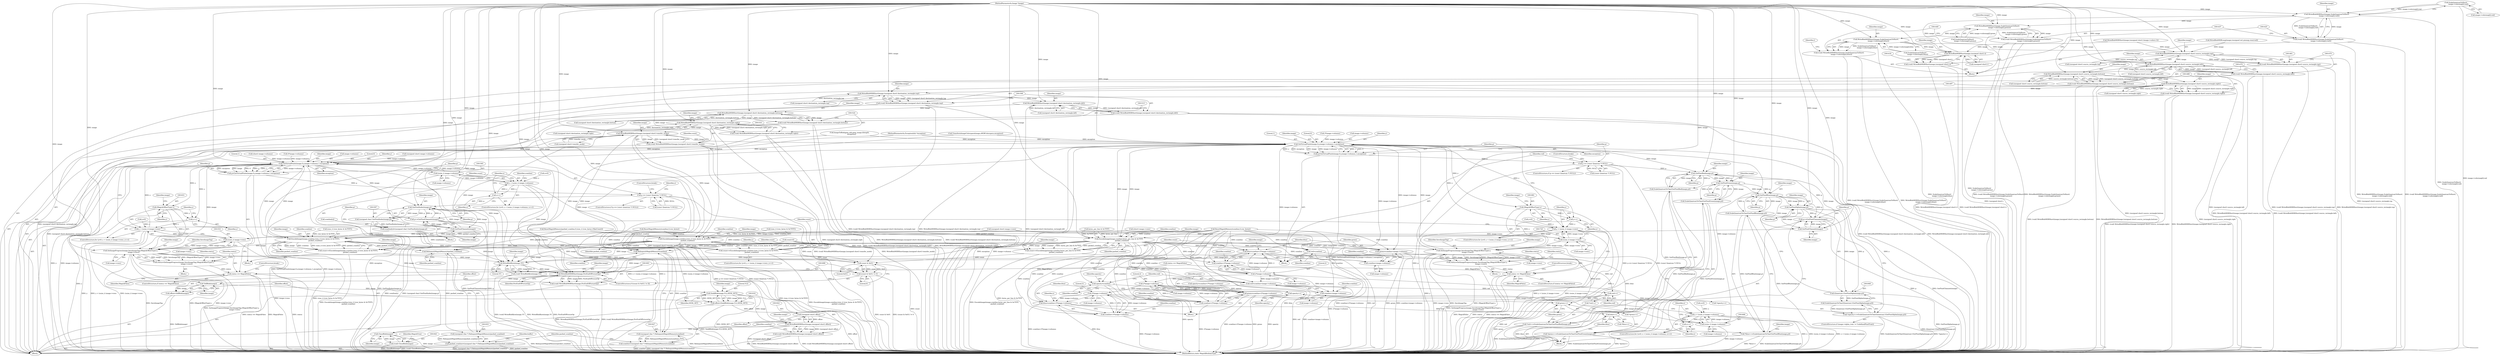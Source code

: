 digraph "0_ImageMagick_0f6fc2d5bf8f500820c3dbcf0d23ee14f2d9f734_4@pointer" {
"1001428" [label="(Call,ScaleQuantumToShort(\n          image->colormap[i].red))"];
"1001426" [label="(Call,WriteBlobMSBShort(image,ScaleQuantumToShort(\n          image->colormap[i].red)))"];
"1001424" [label="(Call,(void) WriteBlobMSBShort(image,ScaleQuantumToShort(\n          image->colormap[i].red)))"];
"1001438" [label="(Call,WriteBlobMSBShort(image,ScaleQuantumToShort(\n          image->colormap[i].green)))"];
"1001436" [label="(Call,(void) WriteBlobMSBShort(image,ScaleQuantumToShort(\n          image->colormap[i].green)))"];
"1001450" [label="(Call,WriteBlobMSBShort(image,ScaleQuantumToShort(\n          image->colormap[i].blue)))"];
"1001419" [label="(Call,WriteBlobMSBShort(image,(unsigned short) i))"];
"1001417" [label="(Call,(void) WriteBlobMSBShort(image,(unsigned short) i))"];
"1001448" [label="(Call,(void) WriteBlobMSBShort(image,ScaleQuantumToShort(\n          image->colormap[i].blue)))"];
"1001462" [label="(Call,WriteBlobMSBShort(image,(unsigned short) source_rectangle.top))"];
"1001460" [label="(Call,(void) WriteBlobMSBShort(image,(unsigned short) source_rectangle.top))"];
"1001471" [label="(Call,WriteBlobMSBShort(image,(unsigned short) source_rectangle.left))"];
"1001469" [label="(Call,(void) WriteBlobMSBShort(image,(unsigned short) source_rectangle.left))"];
"1001480" [label="(Call,WriteBlobMSBShort(image,(unsigned short) source_rectangle.bottom))"];
"1001478" [label="(Call,(void) WriteBlobMSBShort(image,(unsigned short) source_rectangle.bottom))"];
"1001489" [label="(Call,WriteBlobMSBShort(image,(unsigned short) source_rectangle.right))"];
"1001487" [label="(Call,(void) WriteBlobMSBShort(image,(unsigned short) source_rectangle.right))"];
"1001498" [label="(Call,WriteBlobMSBShort(image,(unsigned short) destination_rectangle.top))"];
"1001496" [label="(Call,(void) WriteBlobMSBShort(image,(unsigned short) destination_rectangle.top))"];
"1001507" [label="(Call,WriteBlobMSBShort(image,(unsigned short) destination_rectangle.left))"];
"1001505" [label="(Call,(void) WriteBlobMSBShort(image,(unsigned short) destination_rectangle.left))"];
"1001516" [label="(Call,WriteBlobMSBShort(image,(unsigned short) destination_rectangle.bottom))"];
"1001514" [label="(Call,(void) WriteBlobMSBShort(image,(unsigned short) destination_rectangle.bottom))"];
"1001525" [label="(Call,WriteBlobMSBShort(image,(unsigned short) destination_rectangle.right))"];
"1001523" [label="(Call,(void) WriteBlobMSBShort(image,(unsigned short) destination_rectangle.right))"];
"1001534" [label="(Call,WriteBlobMSBShort(image,(unsigned short) transfer_mode))"];
"1001532" [label="(Call,(void) WriteBlobMSBShort(image,(unsigned short) transfer_mode))"];
"1001562" [label="(Call,GetVirtualPixels(image,0,y,image->columns,1,exception))"];
"1001557" [label="(Call,y++)"];
"1001550" [label="(Call,y < (ssize_t) image->rows)"];
"1001560" [label="(Call,p=GetVirtualPixels(image,0,y,image->columns,1,exception))"];
"1001572" [label="(Call,p == (const Quantum *) NULL)"];
"1001598" [label="(Call,GetPixelIndex(image,p))"];
"1001596" [label="(Call,(unsigned char) GetPixelIndex(image,p))"];
"1001592" [label="(Call,scanline[x]=(unsigned char) GetPixelIndex(image,p))"];
"1001607" [label="(Call,EncodeImage(image,scanline,(size_t) (row_bytes & 0x7FFF),\n        packed_scanline))"];
"1001605" [label="(Call,count+=EncodeImage(image,scanline,(size_t) (row_bytes & 0x7FFF),\n        packed_scanline))"];
"1001893" [label="(Call,count & 0x01)"];
"1001892" [label="(Call,(count & 0x01) != 0)"];
"1001627" [label="(Call,SetImageProgress(image,SaveImageTag,(MagickOffsetType) y,\n            image->rows))"];
"1001552" [label="(Call,(ssize_t) image->rows)"];
"1001625" [label="(Call,status=SetImageProgress(image,SaveImageTag,(MagickOffsetType) y,\n            image->rows))"];
"1001637" [label="(Call,status == MagickFalse)"];
"1001899" [label="(Call,WriteBlobByte(image,'\0'))"];
"1001897" [label="(Call,(void) WriteBlobByte(image,'\0'))"];
"1001904" [label="(Call,WriteBlobMSBShort(image,PictEndOfPictureOp))"];
"1001902" [label="(Call,(void) WriteBlobMSBShort(image,PictEndOfPictureOp))"];
"1001909" [label="(Call,TellBlob(image))"];
"1001907" [label="(Call,offset=TellBlob(image))"];
"1001913" [label="(Call,SeekBlob(image,512,SEEK_SET))"];
"1001911" [label="(Call,offset=SeekBlob(image,512,SEEK_SET))"];
"1001921" [label="(Call,(unsigned short) offset)"];
"1001919" [label="(Call,WriteBlobMSBShort(image,(unsigned short) offset))"];
"1001917" [label="(Call,(void) WriteBlobMSBShort(image,(unsigned short) offset))"];
"1001944" [label="(Call,CloseBlob(image))"];
"1001942" [label="(Call,(void) CloseBlob(image))"];
"1001928" [label="(Call,RelinquishMagickMemory(scanline))"];
"1001926" [label="(Call,(unsigned char *) RelinquishMagickMemory(scanline))"];
"1001924" [label="(Call,scanline=(unsigned char *) RelinquishMagickMemory(scanline))"];
"1001934" [label="(Call,RelinquishMagickMemory(packed_scanline))"];
"1001932" [label="(Call,(unsigned char *) RelinquishMagickMemory(packed_scanline))"];
"1001930" [label="(Call,packed_scanline=(unsigned char *) RelinquishMagickMemory(packed_scanline))"];
"1001601" [label="(Call,p+=GetPixelChannels(image))"];
"1001603" [label="(Call,GetPixelChannels(image))"];
"1001584" [label="(Call,(ssize_t) image->columns)"];
"1001582" [label="(Call,x < (ssize_t) image->columns)"];
"1001589" [label="(Call,x++)"];
"1001630" [label="(Call,(MagickOffsetType) y)"];
"1001670" [label="(Call,EncodeImage(image,scanline,(size_t) (row_bytes & 0x7FFF),\n            packed_scanline))"];
"1001668" [label="(Call,count+=EncodeImage(image,scanline,(size_t) (row_bytes & 0x7FFF),\n            packed_scanline))"];
"1001729" [label="(Call,GetVirtualPixels(image,0,y,image->columns,1,exception))"];
"1001724" [label="(Call,y++)"];
"1001717" [label="(Call,y < (ssize_t) image->rows)"];
"1001727" [label="(Call,p=GetVirtualPixels(image,0,y,image->columns,1,exception))"];
"1001739" [label="(Call,p == (const Quantum *) NULL)"];
"1001818" [label="(Call,GetPixelRed(image,p))"];
"1001817" [label="(Call,ScaleQuantumToChar(GetPixelRed(image,p)))"];
"1001813" [label="(Call,*red++=ScaleQuantumToChar(GetPixelRed(image,p)))"];
"1001826" [label="(Call,GetPixelGreen(image,p))"];
"1001825" [label="(Call,ScaleQuantumToChar(GetPixelGreen(image,p)))"];
"1001821" [label="(Call,*green++=ScaleQuantumToChar(GetPixelGreen(image,p)))"];
"1001834" [label="(Call,GetPixelBlue(image,p))"];
"1001833" [label="(Call,ScaleQuantumToChar(GetPixelBlue(image,p)))"];
"1001829" [label="(Call,*blue++=ScaleQuantumToChar(GetPixelBlue(image,p)))"];
"1001850" [label="(Call,GetPixelAlpha(image,p))"];
"1001848" [label="(Call,(Quantum) (GetPixelAlpha(image,p)))"];
"1001847" [label="(Call,ScaleQuantumToChar((Quantum) (GetPixelAlpha(image,p))))"];
"1001843" [label="(Call,*opacity++=ScaleQuantumToChar((Quantum) (GetPixelAlpha(image,p))))"];
"1001853" [label="(Call,p+=GetPixelChannels(image))"];
"1001855" [label="(Call,GetPixelChannels(image))"];
"1001859" [label="(Call,EncodeImage(image,scanline,bytes_per_line & 0x7FFF,\n            packed_scanline))"];
"1001745" [label="(Call,red=scanline)"];
"1001815" [label="(Call,red++)"];
"1001748" [label="(Call,green=scanline+image->columns)"];
"1001823" [label="(Call,green++)"];
"1001750" [label="(Call,scanline+image->columns)"];
"1001755" [label="(Call,blue=scanline+2*image->columns)"];
"1001831" [label="(Call,blue++)"];
"1001757" [label="(Call,scanline+2*image->columns)"];
"1001771" [label="(Call,opacity=scanline)"];
"1001845" [label="(Call,opacity++)"];
"1001774" [label="(Call,red=scanline+image->columns)"];
"1001776" [label="(Call,scanline+image->columns)"];
"1001781" [label="(Call,green=scanline+2*image->columns)"];
"1001783" [label="(Call,scanline+2*image->columns)"];
"1001790" [label="(Call,blue=scanline+3*image->columns)"];
"1001792" [label="(Call,scanline+3*image->columns)"];
"1001857" [label="(Call,count+=EncodeImage(image,scanline,bytes_per_line & 0x7FFF,\n            packed_scanline))"];
"1001877" [label="(Call,SetImageProgress(image,SaveImageTag,(MagickOffsetType) y,\n                image->rows))"];
"1001719" [label="(Call,(ssize_t) image->rows)"];
"1001875" [label="(Call,status=SetImageProgress(image,SaveImageTag,(MagickOffsetType) y,\n                image->rows))"];
"1001887" [label="(Call,status == MagickFalse)"];
"1001759" [label="(Call,2*image->columns)"];
"1001785" [label="(Call,2*image->columns)"];
"1001794" [label="(Call,3*image->columns)"];
"1001805" [label="(Call,(ssize_t) image->columns)"];
"1001803" [label="(Call,x < (ssize_t) image->columns)"];
"1001810" [label="(Call,x++)"];
"1001880" [label="(Call,(MagickOffsetType) y)"];
"1001739" [label="(Call,p == (const Quantum *) NULL)"];
"1001505" [label="(Call,(void) WriteBlobMSBShort(image,(unsigned short) destination_rectangle.left))"];
"1001452" [label="(Call,ScaleQuantumToShort(\n          image->colormap[i].blue))"];
"1001600" [label="(Identifier,p)"];
"1001610" [label="(Call,(size_t) (row_bytes & 0x7FFF))"];
"1001884" [label="(Identifier,image)"];
"1001865" [label="(Identifier,packed_scanline)"];
"1001897" [label="(Call,(void) WriteBlobByte(image,'\0'))"];
"1001731" [label="(Literal,0)"];
"1001883" [label="(Call,image->rows)"];
"1001794" [label="(Call,3*image->columns)"];
"1001591" [label="(Block,)"];
"1001080" [label="(Call,(unsigned short) image->columns)"];
"1001900" [label="(Identifier,image)"];
"1001481" [label="(Identifier,image)"];
"1001624" [label="(Block,)"];
"1001840" [label="(Identifier,image)"];
"1001626" [label="(Identifier,status)"];
"1001913" [label="(Call,SeekBlob(image,512,SEEK_SET))"];
"1001667" [label="(Identifier,y)"];
"1001415" [label="(Identifier,i)"];
"1001800" [label="(Call,x=0)"];
"1001850" [label="(Call,GetPixelAlpha(image,p))"];
"1001678" [label="(Identifier,packed_scanline)"];
"1001727" [label="(Call,p=GetVirtualPixels(image,0,y,image->columns,1,exception))"];
"1001605" [label="(Call,count+=EncodeImage(image,scanline,(size_t) (row_bytes & 0x7FFF),\n        packed_scanline))"];
"1001947" [label="(Identifier,MagickTrue)"];
"1001629" [label="(Identifier,SaveImageTag)"];
"1001817" [label="(Call,ScaleQuantumToChar(GetPixelRed(image,p)))"];
"1001480" [label="(Call,WriteBlobMSBShort(image,(unsigned short) source_rectangle.bottom))"];
"1001708" [label="(Call,3*image->columns)"];
"1001825" [label="(Call,ScaleQuantumToChar(GetPixelGreen(image,p)))"];
"1001915" [label="(Literal,512)"];
"1001926" [label="(Call,(unsigned char *) RelinquishMagickMemory(scanline))"];
"1001598" [label="(Call,GetPixelIndex(image,p))"];
"1001586" [label="(Call,image->columns)"];
"1001607" [label="(Call,EncodeImage(image,scanline,(size_t) (row_bytes & 0x7FFF),\n        packed_scanline))"];
"1001089" [label="(Call,(unsigned short) image->rows)"];
"1001920" [label="(Identifier,image)"];
"1001888" [label="(Identifier,status)"];
"1001904" [label="(Call,WriteBlobMSBShort(image,PictEndOfPictureOp))"];
"1001593" [label="(Call,scanline[x])"];
"1001718" [label="(Identifier,y)"];
"1001424" [label="(Call,(void) WriteBlobMSBShort(image,ScaleQuantumToShort(\n          image->colormap[i].red)))"];
"1001921" [label="(Call,(unsigned short) offset)"];
"1001746" [label="(Identifier,red)"];
"1001750" [label="(Call,scanline+image->columns)"];
"1001771" [label="(Call,opacity=scanline)"];
"1001569" [label="(Literal,1)"];
"1001634" [label="(Identifier,image)"];
"1001760" [label="(Literal,2)"];
"1001878" [label="(Identifier,image)"];
"1001594" [label="(Identifier,scanline)"];
"1001517" [label="(Identifier,image)"];
"1001803" [label="(Call,x < (ssize_t) image->columns)"];
"1001799" [label="(ControlStructure,for (x=0; x < (ssize_t) image->columns; x++))"];
"1001827" [label="(Identifier,image)"];
"1001518" [label="(Call,(unsigned short) destination_rectangle.bottom)"];
"1001910" [label="(Identifier,image)"];
"1001473" [label="(Call,(unsigned short) source_rectangle.left)"];
"1001619" [label="(Identifier,image)"];
"1001804" [label="(Identifier,x)"];
"1001536" [label="(Call,(unsigned short) transfer_mode)"];
"1001828" [label="(Identifier,p)"];
"1001785" [label="(Call,2*image->columns)"];
"1001835" [label="(Identifier,image)"];
"1001833" [label="(Call,ScaleQuantumToChar(GetPixelBlue(image,p)))"];
"1001601" [label="(Call,p+=GetPixelChannels(image))"];
"1001844" [label="(Call,*opacity++)"];
"1001906" [label="(Identifier,PictEndOfPictureOp)"];
"1000305" [label="(Call,(short) image->columns)"];
"1001932" [label="(Call,(unsigned char *) RelinquishMagickMemory(packed_scanline))"];
"1001869" [label="(Identifier,image)"];
"1001822" [label="(Call,*green++)"];
"1001929" [label="(Identifier,scanline)"];
"1001577" [label="(ControlStructure,break;)"];
"1001861" [label="(Identifier,scanline)"];
"1001704" [label="(Call,opacity=scanline+3*image->columns)"];
"1001725" [label="(Identifier,y)"];
"1001639" [label="(Identifier,MagickFalse)"];
"1001463" [label="(Identifier,image)"];
"1001747" [label="(Identifier,scanline)"];
"1001823" [label="(Call,green++)"];
"1001843" [label="(Call,*opacity++=ScaleQuantumToChar((Quantum) (GetPixelAlpha(image,p))))"];
"1001772" [label="(Identifier,opacity)"];
"1001602" [label="(Identifier,p)"];
"1001669" [label="(Identifier,count)"];
"1001801" [label="(Identifier,x)"];
"1001860" [label="(Identifier,image)"];
"1001440" [label="(Call,ScaleQuantumToShort(\n          image->colormap[i].green))"];
"1001937" [label="(Identifier,buffer)"];
"1001713" [label="(ControlStructure,for (y=0; y < (ssize_t) image->rows; y++))"];
"1001584" [label="(Call,(ssize_t) image->columns)"];
"1001855" [label="(Call,GetPixelChannels(image))"];
"1001668" [label="(Call,count+=EncodeImage(image,scanline,(size_t) (row_bytes & 0x7FFF),\n            packed_scanline))"];
"1001498" [label="(Call,WriteBlobMSBShort(image,(unsigned short) destination_rectangle.top))"];
"1001759" [label="(Call,2*image->columns)"];
"1001745" [label="(Call,red=scanline)"];
"1000118" [label="(MethodParameterIn,ExceptionInfo *exception)"];
"1000449" [label="(Call,4*image->columns)"];
"1001638" [label="(Identifier,status)"];
"1001814" [label="(Call,*red++)"];
"1001877" [label="(Call,SetImageProgress(image,SaveImageTag,(MagickOffsetType) y,\n                image->rows))"];
"1001563" [label="(Identifier,image)"];
"1001912" [label="(Identifier,offset)"];
"1001854" [label="(Identifier,p)"];
"1001857" [label="(Call,count+=EncodeImage(image,scanline,bytes_per_line & 0x7FFF,\n            packed_scanline))"];
"1001782" [label="(Identifier,green)"];
"1001786" [label="(Literal,2)"];
"1001744" [label="(ControlStructure,break;)"];
"1001787" [label="(Call,image->columns)"];
"1001566" [label="(Call,image->columns)"];
"1001724" [label="(Call,y++)"];
"1001472" [label="(Identifier,image)"];
"1001562" [label="(Call,GetVirtualPixels(image,0,y,image->columns,1,exception))"];
"1001637" [label="(Call,status == MagickFalse)"];
"1001948" [label="(MethodReturn,static MagickBooleanType)"];
"1001934" [label="(Call,RelinquishMagickMemory(packed_scanline))"];
"1001774" [label="(Call,red=scanline+image->columns)"];
"1001858" [label="(Identifier,count)"];
"1001818" [label="(Call,GetPixelRed(image,p))"];
"1000117" [label="(MethodParameterIn,Image *image)"];
"1001426" [label="(Call,WriteBlobMSBShort(image,ScaleQuantumToShort(\n          image->colormap[i].red)))"];
"1001815" [label="(Call,red++)"];
"1001428" [label="(Call,ScaleQuantumToShort(\n          image->colormap[i].red))"];
"1001846" [label="(Identifier,opacity)"];
"1001420" [label="(Identifier,image)"];
"1001781" [label="(Call,green=scanline+2*image->columns)"];
"1001773" [label="(Identifier,scanline)"];
"1001571" [label="(ControlStructure,if (p == (const Quantum *) NULL))"];
"1000296" [label="(Call,(short) image->rows)"];
"1001790" [label="(Call,blue=scanline+3*image->columns)"];
"1001758" [label="(Identifier,scanline)"];
"1001819" [label="(Identifier,image)"];
"1001439" [label="(Identifier,image)"];
"1001810" [label="(Call,x++)"];
"1001767" [label="(Identifier,image)"];
"1001489" [label="(Call,WriteBlobMSBShort(image,(unsigned short) source_rectangle.right))"];
"1001671" [label="(Identifier,image)"];
"1001496" [label="(Call,(void) WriteBlobMSBShort(image,(unsigned short) destination_rectangle.top))"];
"1001651" [label="(Call,ResetMagickMemory(scanline,0,row_bytes))"];
"1001879" [label="(Identifier,SaveImageTag)"];
"1001919" [label="(Call,WriteBlobMSBShort(image,(unsigned short) offset))"];
"1001770" [label="(Block,)"];
"1001793" [label="(Identifier,scanline)"];
"1001891" [label="(ControlStructure,if ((count & 0x01) != 0))"];
"1001901" [label="(Literal,'\0')"];
"1001448" [label="(Call,(void) WriteBlobMSBShort(image,ScaleQuantumToShort(\n          image->colormap[i].blue)))"];
"1001728" [label="(Identifier,p)"];
"1001792" [label="(Call,scanline+3*image->columns)"];
"1001832" [label="(Identifier,blue)"];
"1001756" [label="(Identifier,blue)"];
"1001419" [label="(Call,WriteBlobMSBShort(image,(unsigned short) i))"];
"1001499" [label="(Identifier,image)"];
"1001469" [label="(Call,(void) WriteBlobMSBShort(image,(unsigned short) source_rectangle.left))"];
"1001416" [label="(Block,)"];
"1001608" [label="(Identifier,image)"];
"1001427" [label="(Identifier,image)"];
"1001673" [label="(Call,(size_t) (row_bytes & 0x7FFF))"];
"1000219" [label="(Call,status == MagickFalse)"];
"1001896" [label="(Literal,0)"];
"1001894" [label="(Identifier,count)"];
"1001916" [label="(Identifier,SEEK_SET)"];
"1001783" [label="(Call,scanline+2*image->columns)"];
"1001438" [label="(Call,WriteBlobMSBShort(image,ScaleQuantumToShort(\n          image->colormap[i].green)))"];
"1001851" [label="(Identifier,image)"];
"1001604" [label="(Identifier,image)"];
"1001579" [label="(Call,x=0)"];
"1001464" [label="(Call,(unsigned short) source_rectangle.top)"];
"1001516" [label="(Call,WriteBlobMSBShort(image,(unsigned short) destination_rectangle.bottom))"];
"1001429" [label="(Call,image->colormap[i].red)"];
"1001834" [label="(Call,GetPixelBlue(image,p))"];
"1001733" [label="(Call,image->columns)"];
"1001471" [label="(Call,WriteBlobMSBShort(image,(unsigned short) source_rectangle.left))"];
"1001853" [label="(Call,p+=GetPixelChannels(image))"];
"1001559" [label="(Block,)"];
"1001893" [label="(Call,count & 0x01)"];
"1001796" [label="(Call,image->columns)"];
"1001778" [label="(Call,image->columns)"];
"1001615" [label="(Identifier,packed_scanline)"];
"1001625" [label="(Call,status=SetImageProgress(image,SaveImageTag,(MagickOffsetType) y,\n            image->rows))"];
"1001875" [label="(Call,status=SetImageProgress(image,SaveImageTag,(MagickOffsetType) y,\n                image->rows))"];
"1000528" [label="(Call,ResetMagickMemory(scanline,0,row_bytes))"];
"1001551" [label="(Identifier,y)"];
"1001777" [label="(Identifier,scanline)"];
"1001670" [label="(Call,EncodeImage(image,scanline,(size_t) (row_bytes & 0x7FFF),\n            packed_scanline))"];
"1001899" [label="(Call,WriteBlobByte(image,'\0'))"];
"1001583" [label="(Identifier,x)"];
"1001507" [label="(Call,WriteBlobMSBShort(image,(unsigned short) destination_rectangle.left))"];
"1001880" [label="(Call,(MagickOffsetType) y)"];
"1001714" [label="(Call,y=0)"];
"1001890" [label="(ControlStructure,break;)"];
"1001450" [label="(Call,WriteBlobMSBShort(image,ScaleQuantumToShort(\n          image->colormap[i].blue)))"];
"1001580" [label="(Identifier,x)"];
"1001609" [label="(Identifier,scanline)"];
"1001719" [label="(Call,(ssize_t) image->rows)"];
"1001717" [label="(Call,y < (ssize_t) image->rows)"];
"1001436" [label="(Call,(void) WriteBlobMSBShort(image,ScaleQuantumToShort(\n          image->colormap[i].green)))"];
"1001460" [label="(Call,(void) WriteBlobMSBShort(image,(unsigned short) source_rectangle.top))"];
"1001737" [label="(Identifier,exception)"];
"1001848" [label="(Call,(Quantum) (GetPixelAlpha(image,p)))"];
"1001845" [label="(Call,opacity++)"];
"1001874" [label="(Block,)"];
"1001490" [label="(Identifier,image)"];
"1000119" [label="(Block,)"];
"1001554" [label="(Call,image->rows)"];
"1001655" [label="(ControlStructure,for (y=0; y < (ssize_t) image->rows; y++))"];
"1001905" [label="(Identifier,image)"];
"1001837" [label="(ControlStructure,if (image->alpha_trait != UndefinedPixelTrait))"];
"1001491" [label="(Call,(unsigned short) source_rectangle.right)"];
"1001821" [label="(Call,*green++=ScaleQuantumToChar(GetPixelGreen(image,p)))"];
"1001573" [label="(Identifier,p)"];
"1001923" [label="(Identifier,offset)"];
"1001924" [label="(Call,scanline=(unsigned char *) RelinquishMagickMemory(scanline))"];
"1001550" [label="(Call,y < (ssize_t) image->rows)"];
"1001547" [label="(Call,y=0)"];
"1001628" [label="(Identifier,image)"];
"1001829" [label="(Call,*blue++=ScaleQuantumToChar(GetPixelBlue(image,p)))"];
"1001532" [label="(Call,(void) WriteBlobMSBShort(image,(unsigned short) transfer_mode))"];
"1001672" [label="(Identifier,scanline)"];
"1001836" [label="(Identifier,p)"];
"1001917" [label="(Call,(void) WriteBlobMSBShort(image,(unsigned short) offset))"];
"1001748" [label="(Call,green=scanline+image->columns)"];
"1001886" [label="(ControlStructure,if (status == MagickFalse))"];
"1001574" [label="(Call,(const Quantum *) NULL)"];
"1001895" [label="(Literal,0x01)"];
"1001807" [label="(Call,image->columns)"];
"1001726" [label="(Block,)"];
"1001603" [label="(Call,GetPixelChannels(image))"];
"1001908" [label="(Identifier,offset)"];
"1001570" [label="(Identifier,exception)"];
"1001824" [label="(Identifier,green)"];
"1001417" [label="(Call,(void) WriteBlobMSBShort(image,(unsigned short) i))"];
"1001751" [label="(Identifier,scanline)"];
"1001862" [label="(Call,bytes_per_line & 0x7FFF)"];
"1001590" [label="(Identifier,x)"];
"1001540" [label="(Identifier,count)"];
"1001560" [label="(Call,p=GetVirtualPixels(image,0,y,image->columns,1,exception))"];
"1001508" [label="(Identifier,image)"];
"1001935" [label="(Identifier,packed_scanline)"];
"1001795" [label="(Literal,3)"];
"1001564" [label="(Literal,0)"];
"1001558" [label="(Identifier,y)"];
"1001572" [label="(Call,p == (const Quantum *) NULL)"];
"1001812" [label="(Block,)"];
"1000226" [label="(Call,TransformImageColorspace(image,sRGBColorspace,exception))"];
"1001892" [label="(Call,(count & 0x01) != 0)"];
"1001552" [label="(Call,(ssize_t) image->rows)"];
"1001525" [label="(Call,WriteBlobMSBShort(image,(unsigned short) destination_rectangle.right))"];
"1001565" [label="(Identifier,y)"];
"1001557" [label="(Call,y++)"];
"1001902" [label="(Call,(void) WriteBlobMSBShort(image,PictEndOfPictureOp))"];
"1001805" [label="(Call,(ssize_t) image->columns)"];
"1001852" [label="(Identifier,p)"];
"1001907" [label="(Call,offset=TellBlob(image))"];
"1001761" [label="(Call,image->columns)"];
"1001527" [label="(Call,(unsigned short) destination_rectangle.right)"];
"1001630" [label="(Call,(MagickOffsetType) y)"];
"1001500" [label="(Call,(unsigned short) destination_rectangle.top)"];
"1001636" [label="(ControlStructure,if (status == MagickFalse))"];
"1001589" [label="(Call,x++)"];
"1001887" [label="(Call,status == MagickFalse)"];
"1001876" [label="(Identifier,status)"];
"1001721" [label="(Call,image->rows)"];
"1000887" [label="(Call,ImageToBlob(jpeg_info,jpeg_image,&length,\n        exception))"];
"1001889" [label="(Identifier,MagickFalse)"];
"1001582" [label="(Call,x < (ssize_t) image->columns)"];
"1001523" [label="(Call,(void) WriteBlobMSBShort(image,(unsigned short) destination_rectangle.right))"];
"1001856" [label="(Identifier,image)"];
"1001732" [label="(Identifier,y)"];
"1001813" [label="(Call,*red++=ScaleQuantumToChar(GetPixelRed(image,p)))"];
"1000534" [label="(Call,ResetMagickMemory(packed_scanline,0,(size_t) (row_bytes+MaxCount)))"];
"1001370" [label="(Call,WriteBlobMSBLong(image,(unsigned int) pixmap.reserved))"];
"1001909" [label="(Call,TellBlob(image))"];
"1001847" [label="(Call,ScaleQuantumToChar((Quantum) (GetPixelAlpha(image,p))))"];
"1001738" [label="(ControlStructure,if (p == (const Quantum *) NULL))"];
"1001627" [label="(Call,SetImageProgress(image,SaveImageTag,(MagickOffsetType) y,\n            image->rows))"];
"1001736" [label="(Literal,1)"];
"1001535" [label="(Identifier,image)"];
"1001509" [label="(Call,(unsigned short) destination_rectangle.left)"];
"1001757" [label="(Call,scanline+2*image->columns)"];
"1001755" [label="(Call,blue=scanline+2*image->columns)"];
"1001561" [label="(Identifier,p)"];
"1001546" [label="(ControlStructure,for (y=0; y < (ssize_t) image->rows; y++))"];
"1001462" [label="(Call,WriteBlobMSBShort(image,(unsigned short) source_rectangle.top))"];
"1001931" [label="(Identifier,packed_scanline)"];
"1001911" [label="(Call,offset=SeekBlob(image,512,SEEK_SET))"];
"1001632" [label="(Identifier,y)"];
"1001599" [label="(Identifier,image)"];
"1001578" [label="(ControlStructure,for (x=0; x < (ssize_t) image->columns; x++))"];
"1001596" [label="(Call,(unsigned char) GetPixelIndex(image,p))"];
"1001487" [label="(Call,(void) WriteBlobMSBShort(image,(unsigned short) source_rectangle.right))"];
"1001482" [label="(Call,(unsigned short) source_rectangle.bottom)"];
"1001942" [label="(Call,(void) CloseBlob(image))"];
"1001633" [label="(Call,image->rows)"];
"1001784" [label="(Identifier,scanline)"];
"1001451" [label="(Identifier,image)"];
"1001749" [label="(Identifier,green)"];
"1001882" [label="(Identifier,y)"];
"1001775" [label="(Identifier,red)"];
"1001831" [label="(Call,blue++)"];
"1001640" [label="(ControlStructure,break;)"];
"1001830" [label="(Call,*blue++)"];
"1001526" [label="(Identifier,image)"];
"1001534" [label="(Call,WriteBlobMSBShort(image,(unsigned short) transfer_mode))"];
"1001740" [label="(Identifier,p)"];
"1001826" [label="(Call,GetPixelGreen(image,p))"];
"1001752" [label="(Call,image->columns)"];
"1001729" [label="(Call,GetVirtualPixels(image,0,y,image->columns,1,exception))"];
"1001945" [label="(Identifier,image)"];
"1001741" [label="(Call,(const Quantum *) NULL)"];
"1001914" [label="(Identifier,image)"];
"1001816" [label="(Identifier,red)"];
"1001928" [label="(Call,RelinquishMagickMemory(scanline))"];
"1001478" [label="(Call,(void) WriteBlobMSBShort(image,(unsigned short) source_rectangle.bottom))"];
"1001930" [label="(Call,packed_scanline=(unsigned char *) RelinquishMagickMemory(packed_scanline))"];
"1001394" [label="(Call,WriteBlobMSBShort(image,(unsigned short) (image->colors-1)))"];
"1001539" [label="(Call,count=0)"];
"1001606" [label="(Identifier,count)"];
"1001811" [label="(Identifier,x)"];
"1001820" [label="(Identifier,p)"];
"1001592" [label="(Call,scanline[x]=(unsigned char) GetPixelIndex(image,p))"];
"1001421" [label="(Call,(unsigned short) i)"];
"1001776" [label="(Call,scanline+image->columns)"];
"1001925" [label="(Identifier,scanline)"];
"1001730" [label="(Identifier,image)"];
"1001859" [label="(Call,EncodeImage(image,scanline,bytes_per_line & 0x7FFF,\n            packed_scanline))"];
"1001791" [label="(Identifier,blue)"];
"1001514" [label="(Call,(void) WriteBlobMSBShort(image,(unsigned short) destination_rectangle.bottom))"];
"1001944" [label="(Call,CloseBlob(image))"];
"1001428" -> "1001426"  [label="AST: "];
"1001428" -> "1001429"  [label="CFG: "];
"1001429" -> "1001428"  [label="AST: "];
"1001426" -> "1001428"  [label="CFG: "];
"1001428" -> "1001948"  [label="DDG: image->colormap[i].red"];
"1001428" -> "1001426"  [label="DDG: image->colormap[i].red"];
"1001426" -> "1001424"  [label="AST: "];
"1001427" -> "1001426"  [label="AST: "];
"1001424" -> "1001426"  [label="CFG: "];
"1001426" -> "1001948"  [label="DDG: ScaleQuantumToShort(\n          image->colormap[i].red)"];
"1001426" -> "1001424"  [label="DDG: image"];
"1001426" -> "1001424"  [label="DDG: ScaleQuantumToShort(\n          image->colormap[i].red)"];
"1001419" -> "1001426"  [label="DDG: image"];
"1000117" -> "1001426"  [label="DDG: image"];
"1001426" -> "1001438"  [label="DDG: image"];
"1001424" -> "1001416"  [label="AST: "];
"1001425" -> "1001424"  [label="AST: "];
"1001437" -> "1001424"  [label="CFG: "];
"1001424" -> "1001948"  [label="DDG: (void) WriteBlobMSBShort(image,ScaleQuantumToShort(\n          image->colormap[i].red))"];
"1001424" -> "1001948"  [label="DDG: WriteBlobMSBShort(image,ScaleQuantumToShort(\n          image->colormap[i].red))"];
"1001438" -> "1001436"  [label="AST: "];
"1001438" -> "1001440"  [label="CFG: "];
"1001439" -> "1001438"  [label="AST: "];
"1001440" -> "1001438"  [label="AST: "];
"1001436" -> "1001438"  [label="CFG: "];
"1001438" -> "1001948"  [label="DDG: ScaleQuantumToShort(\n          image->colormap[i].green)"];
"1001438" -> "1001436"  [label="DDG: image"];
"1001438" -> "1001436"  [label="DDG: ScaleQuantumToShort(\n          image->colormap[i].green)"];
"1000117" -> "1001438"  [label="DDG: image"];
"1001440" -> "1001438"  [label="DDG: image->colormap[i].green"];
"1001438" -> "1001450"  [label="DDG: image"];
"1001436" -> "1001416"  [label="AST: "];
"1001437" -> "1001436"  [label="AST: "];
"1001449" -> "1001436"  [label="CFG: "];
"1001436" -> "1001948"  [label="DDG: (void) WriteBlobMSBShort(image,ScaleQuantumToShort(\n          image->colormap[i].green))"];
"1001436" -> "1001948"  [label="DDG: WriteBlobMSBShort(image,ScaleQuantumToShort(\n          image->colormap[i].green))"];
"1001450" -> "1001448"  [label="AST: "];
"1001450" -> "1001452"  [label="CFG: "];
"1001451" -> "1001450"  [label="AST: "];
"1001452" -> "1001450"  [label="AST: "];
"1001448" -> "1001450"  [label="CFG: "];
"1001450" -> "1001948"  [label="DDG: ScaleQuantumToShort(\n          image->colormap[i].blue)"];
"1001450" -> "1001419"  [label="DDG: image"];
"1001450" -> "1001448"  [label="DDG: image"];
"1001450" -> "1001448"  [label="DDG: ScaleQuantumToShort(\n          image->colormap[i].blue)"];
"1000117" -> "1001450"  [label="DDG: image"];
"1001452" -> "1001450"  [label="DDG: image->colormap[i].blue"];
"1001450" -> "1001462"  [label="DDG: image"];
"1001419" -> "1001417"  [label="AST: "];
"1001419" -> "1001421"  [label="CFG: "];
"1001420" -> "1001419"  [label="AST: "];
"1001421" -> "1001419"  [label="AST: "];
"1001417" -> "1001419"  [label="CFG: "];
"1001419" -> "1001948"  [label="DDG: (unsigned short) i"];
"1001419" -> "1001417"  [label="DDG: image"];
"1001419" -> "1001417"  [label="DDG: (unsigned short) i"];
"1001394" -> "1001419"  [label="DDG: image"];
"1000117" -> "1001419"  [label="DDG: image"];
"1001421" -> "1001419"  [label="DDG: i"];
"1001417" -> "1001416"  [label="AST: "];
"1001418" -> "1001417"  [label="AST: "];
"1001425" -> "1001417"  [label="CFG: "];
"1001417" -> "1001948"  [label="DDG: (void) WriteBlobMSBShort(image,(unsigned short) i)"];
"1001417" -> "1001948"  [label="DDG: WriteBlobMSBShort(image,(unsigned short) i)"];
"1001448" -> "1001416"  [label="AST: "];
"1001449" -> "1001448"  [label="AST: "];
"1001415" -> "1001448"  [label="CFG: "];
"1001448" -> "1001948"  [label="DDG: (void) WriteBlobMSBShort(image,ScaleQuantumToShort(\n          image->colormap[i].blue))"];
"1001448" -> "1001948"  [label="DDG: WriteBlobMSBShort(image,ScaleQuantumToShort(\n          image->colormap[i].blue))"];
"1001462" -> "1001460"  [label="AST: "];
"1001462" -> "1001464"  [label="CFG: "];
"1001463" -> "1001462"  [label="AST: "];
"1001464" -> "1001462"  [label="AST: "];
"1001460" -> "1001462"  [label="CFG: "];
"1001462" -> "1001948"  [label="DDG: (unsigned short) source_rectangle.top"];
"1001462" -> "1001460"  [label="DDG: image"];
"1001462" -> "1001460"  [label="DDG: (unsigned short) source_rectangle.top"];
"1001370" -> "1001462"  [label="DDG: image"];
"1001394" -> "1001462"  [label="DDG: image"];
"1000117" -> "1001462"  [label="DDG: image"];
"1001464" -> "1001462"  [label="DDG: source_rectangle.top"];
"1001462" -> "1001471"  [label="DDG: image"];
"1001460" -> "1000119"  [label="AST: "];
"1001461" -> "1001460"  [label="AST: "];
"1001470" -> "1001460"  [label="CFG: "];
"1001460" -> "1001948"  [label="DDG: WriteBlobMSBShort(image,(unsigned short) source_rectangle.top)"];
"1001460" -> "1001948"  [label="DDG: (void) WriteBlobMSBShort(image,(unsigned short) source_rectangle.top)"];
"1001471" -> "1001469"  [label="AST: "];
"1001471" -> "1001473"  [label="CFG: "];
"1001472" -> "1001471"  [label="AST: "];
"1001473" -> "1001471"  [label="AST: "];
"1001469" -> "1001471"  [label="CFG: "];
"1001471" -> "1001948"  [label="DDG: (unsigned short) source_rectangle.left"];
"1001471" -> "1001469"  [label="DDG: image"];
"1001471" -> "1001469"  [label="DDG: (unsigned short) source_rectangle.left"];
"1000117" -> "1001471"  [label="DDG: image"];
"1001473" -> "1001471"  [label="DDG: source_rectangle.left"];
"1001471" -> "1001480"  [label="DDG: image"];
"1001469" -> "1000119"  [label="AST: "];
"1001470" -> "1001469"  [label="AST: "];
"1001479" -> "1001469"  [label="CFG: "];
"1001469" -> "1001948"  [label="DDG: (void) WriteBlobMSBShort(image,(unsigned short) source_rectangle.left)"];
"1001469" -> "1001948"  [label="DDG: WriteBlobMSBShort(image,(unsigned short) source_rectangle.left)"];
"1001480" -> "1001478"  [label="AST: "];
"1001480" -> "1001482"  [label="CFG: "];
"1001481" -> "1001480"  [label="AST: "];
"1001482" -> "1001480"  [label="AST: "];
"1001478" -> "1001480"  [label="CFG: "];
"1001480" -> "1001948"  [label="DDG: (unsigned short) source_rectangle.bottom"];
"1001480" -> "1001478"  [label="DDG: image"];
"1001480" -> "1001478"  [label="DDG: (unsigned short) source_rectangle.bottom"];
"1000117" -> "1001480"  [label="DDG: image"];
"1001482" -> "1001480"  [label="DDG: source_rectangle.bottom"];
"1001480" -> "1001489"  [label="DDG: image"];
"1001478" -> "1000119"  [label="AST: "];
"1001479" -> "1001478"  [label="AST: "];
"1001488" -> "1001478"  [label="CFG: "];
"1001478" -> "1001948"  [label="DDG: WriteBlobMSBShort(image,(unsigned short) source_rectangle.bottom)"];
"1001478" -> "1001948"  [label="DDG: (void) WriteBlobMSBShort(image,(unsigned short) source_rectangle.bottom)"];
"1001489" -> "1001487"  [label="AST: "];
"1001489" -> "1001491"  [label="CFG: "];
"1001490" -> "1001489"  [label="AST: "];
"1001491" -> "1001489"  [label="AST: "];
"1001487" -> "1001489"  [label="CFG: "];
"1001489" -> "1001948"  [label="DDG: (unsigned short) source_rectangle.right"];
"1001489" -> "1001487"  [label="DDG: image"];
"1001489" -> "1001487"  [label="DDG: (unsigned short) source_rectangle.right"];
"1000117" -> "1001489"  [label="DDG: image"];
"1001491" -> "1001489"  [label="DDG: source_rectangle.right"];
"1001489" -> "1001498"  [label="DDG: image"];
"1001487" -> "1000119"  [label="AST: "];
"1001488" -> "1001487"  [label="AST: "];
"1001497" -> "1001487"  [label="CFG: "];
"1001487" -> "1001948"  [label="DDG: (void) WriteBlobMSBShort(image,(unsigned short) source_rectangle.right)"];
"1001487" -> "1001948"  [label="DDG: WriteBlobMSBShort(image,(unsigned short) source_rectangle.right)"];
"1001498" -> "1001496"  [label="AST: "];
"1001498" -> "1001500"  [label="CFG: "];
"1001499" -> "1001498"  [label="AST: "];
"1001500" -> "1001498"  [label="AST: "];
"1001496" -> "1001498"  [label="CFG: "];
"1001498" -> "1001948"  [label="DDG: (unsigned short) destination_rectangle.top"];
"1001498" -> "1001496"  [label="DDG: image"];
"1001498" -> "1001496"  [label="DDG: (unsigned short) destination_rectangle.top"];
"1000117" -> "1001498"  [label="DDG: image"];
"1001500" -> "1001498"  [label="DDG: destination_rectangle.top"];
"1001498" -> "1001507"  [label="DDG: image"];
"1001496" -> "1000119"  [label="AST: "];
"1001497" -> "1001496"  [label="AST: "];
"1001506" -> "1001496"  [label="CFG: "];
"1001496" -> "1001948"  [label="DDG: (void) WriteBlobMSBShort(image,(unsigned short) destination_rectangle.top)"];
"1001496" -> "1001948"  [label="DDG: WriteBlobMSBShort(image,(unsigned short) destination_rectangle.top)"];
"1001507" -> "1001505"  [label="AST: "];
"1001507" -> "1001509"  [label="CFG: "];
"1001508" -> "1001507"  [label="AST: "];
"1001509" -> "1001507"  [label="AST: "];
"1001505" -> "1001507"  [label="CFG: "];
"1001507" -> "1001948"  [label="DDG: (unsigned short) destination_rectangle.left"];
"1001507" -> "1001505"  [label="DDG: image"];
"1001507" -> "1001505"  [label="DDG: (unsigned short) destination_rectangle.left"];
"1000117" -> "1001507"  [label="DDG: image"];
"1001509" -> "1001507"  [label="DDG: destination_rectangle.left"];
"1001507" -> "1001516"  [label="DDG: image"];
"1001505" -> "1000119"  [label="AST: "];
"1001506" -> "1001505"  [label="AST: "];
"1001515" -> "1001505"  [label="CFG: "];
"1001505" -> "1001948"  [label="DDG: (void) WriteBlobMSBShort(image,(unsigned short) destination_rectangle.left)"];
"1001505" -> "1001948"  [label="DDG: WriteBlobMSBShort(image,(unsigned short) destination_rectangle.left)"];
"1001516" -> "1001514"  [label="AST: "];
"1001516" -> "1001518"  [label="CFG: "];
"1001517" -> "1001516"  [label="AST: "];
"1001518" -> "1001516"  [label="AST: "];
"1001514" -> "1001516"  [label="CFG: "];
"1001516" -> "1001948"  [label="DDG: (unsigned short) destination_rectangle.bottom"];
"1001516" -> "1001514"  [label="DDG: image"];
"1001516" -> "1001514"  [label="DDG: (unsigned short) destination_rectangle.bottom"];
"1000117" -> "1001516"  [label="DDG: image"];
"1001518" -> "1001516"  [label="DDG: destination_rectangle.bottom"];
"1001516" -> "1001525"  [label="DDG: image"];
"1001514" -> "1000119"  [label="AST: "];
"1001515" -> "1001514"  [label="AST: "];
"1001524" -> "1001514"  [label="CFG: "];
"1001514" -> "1001948"  [label="DDG: WriteBlobMSBShort(image,(unsigned short) destination_rectangle.bottom)"];
"1001514" -> "1001948"  [label="DDG: (void) WriteBlobMSBShort(image,(unsigned short) destination_rectangle.bottom)"];
"1001525" -> "1001523"  [label="AST: "];
"1001525" -> "1001527"  [label="CFG: "];
"1001526" -> "1001525"  [label="AST: "];
"1001527" -> "1001525"  [label="AST: "];
"1001523" -> "1001525"  [label="CFG: "];
"1001525" -> "1001948"  [label="DDG: (unsigned short) destination_rectangle.right"];
"1001525" -> "1001523"  [label="DDG: image"];
"1001525" -> "1001523"  [label="DDG: (unsigned short) destination_rectangle.right"];
"1000117" -> "1001525"  [label="DDG: image"];
"1001527" -> "1001525"  [label="DDG: destination_rectangle.right"];
"1001525" -> "1001534"  [label="DDG: image"];
"1001523" -> "1000119"  [label="AST: "];
"1001524" -> "1001523"  [label="AST: "];
"1001533" -> "1001523"  [label="CFG: "];
"1001523" -> "1001948"  [label="DDG: WriteBlobMSBShort(image,(unsigned short) destination_rectangle.right)"];
"1001523" -> "1001948"  [label="DDG: (void) WriteBlobMSBShort(image,(unsigned short) destination_rectangle.right)"];
"1001534" -> "1001532"  [label="AST: "];
"1001534" -> "1001536"  [label="CFG: "];
"1001535" -> "1001534"  [label="AST: "];
"1001536" -> "1001534"  [label="AST: "];
"1001532" -> "1001534"  [label="CFG: "];
"1001534" -> "1001948"  [label="DDG: (unsigned short) transfer_mode"];
"1001534" -> "1001532"  [label="DDG: image"];
"1001534" -> "1001532"  [label="DDG: (unsigned short) transfer_mode"];
"1000117" -> "1001534"  [label="DDG: image"];
"1001536" -> "1001534"  [label="DDG: transfer_mode"];
"1001534" -> "1001562"  [label="DDG: image"];
"1001534" -> "1001670"  [label="DDG: image"];
"1001534" -> "1001729"  [label="DDG: image"];
"1001534" -> "1001899"  [label="DDG: image"];
"1001534" -> "1001904"  [label="DDG: image"];
"1001532" -> "1000119"  [label="AST: "];
"1001533" -> "1001532"  [label="AST: "];
"1001540" -> "1001532"  [label="CFG: "];
"1001532" -> "1001948"  [label="DDG: (void) WriteBlobMSBShort(image,(unsigned short) transfer_mode)"];
"1001532" -> "1001948"  [label="DDG: WriteBlobMSBShort(image,(unsigned short) transfer_mode)"];
"1001562" -> "1001560"  [label="AST: "];
"1001562" -> "1001570"  [label="CFG: "];
"1001563" -> "1001562"  [label="AST: "];
"1001564" -> "1001562"  [label="AST: "];
"1001565" -> "1001562"  [label="AST: "];
"1001566" -> "1001562"  [label="AST: "];
"1001569" -> "1001562"  [label="AST: "];
"1001570" -> "1001562"  [label="AST: "];
"1001560" -> "1001562"  [label="CFG: "];
"1001562" -> "1001948"  [label="DDG: y"];
"1001562" -> "1001948"  [label="DDG: image->columns"];
"1001562" -> "1001948"  [label="DDG: exception"];
"1001562" -> "1001557"  [label="DDG: y"];
"1001562" -> "1001560"  [label="DDG: image->columns"];
"1001562" -> "1001560"  [label="DDG: exception"];
"1001562" -> "1001560"  [label="DDG: image"];
"1001562" -> "1001560"  [label="DDG: 0"];
"1001562" -> "1001560"  [label="DDG: y"];
"1001562" -> "1001560"  [label="DDG: 1"];
"1001607" -> "1001562"  [label="DDG: image"];
"1001627" -> "1001562"  [label="DDG: image"];
"1000117" -> "1001562"  [label="DDG: image"];
"1001550" -> "1001562"  [label="DDG: y"];
"1001584" -> "1001562"  [label="DDG: image->columns"];
"1001080" -> "1001562"  [label="DDG: image->columns"];
"1000305" -> "1001562"  [label="DDG: image->columns"];
"1000449" -> "1001562"  [label="DDG: image->columns"];
"1000887" -> "1001562"  [label="DDG: exception"];
"1000226" -> "1001562"  [label="DDG: exception"];
"1000118" -> "1001562"  [label="DDG: exception"];
"1001562" -> "1001584"  [label="DDG: image->columns"];
"1001562" -> "1001598"  [label="DDG: image"];
"1001562" -> "1001607"  [label="DDG: image"];
"1001562" -> "1001630"  [label="DDG: y"];
"1001562" -> "1001899"  [label="DDG: image"];
"1001562" -> "1001904"  [label="DDG: image"];
"1001557" -> "1001546"  [label="AST: "];
"1001557" -> "1001558"  [label="CFG: "];
"1001558" -> "1001557"  [label="AST: "];
"1001551" -> "1001557"  [label="CFG: "];
"1001557" -> "1001550"  [label="DDG: y"];
"1001630" -> "1001557"  [label="DDG: y"];
"1001550" -> "1001546"  [label="AST: "];
"1001550" -> "1001552"  [label="CFG: "];
"1001551" -> "1001550"  [label="AST: "];
"1001552" -> "1001550"  [label="AST: "];
"1001561" -> "1001550"  [label="CFG: "];
"1001894" -> "1001550"  [label="CFG: "];
"1001550" -> "1001948"  [label="DDG: y"];
"1001550" -> "1001948"  [label="DDG: y < (ssize_t) image->rows"];
"1001550" -> "1001948"  [label="DDG: (ssize_t) image->rows"];
"1001547" -> "1001550"  [label="DDG: y"];
"1001552" -> "1001550"  [label="DDG: image->rows"];
"1001560" -> "1001559"  [label="AST: "];
"1001561" -> "1001560"  [label="AST: "];
"1001573" -> "1001560"  [label="CFG: "];
"1001560" -> "1001948"  [label="DDG: GetVirtualPixels(image,0,y,image->columns,1,exception)"];
"1001560" -> "1001572"  [label="DDG: p"];
"1001572" -> "1001571"  [label="AST: "];
"1001572" -> "1001574"  [label="CFG: "];
"1001573" -> "1001572"  [label="AST: "];
"1001574" -> "1001572"  [label="AST: "];
"1001577" -> "1001572"  [label="CFG: "];
"1001580" -> "1001572"  [label="CFG: "];
"1001572" -> "1001948"  [label="DDG: p"];
"1001572" -> "1001948"  [label="DDG: (const Quantum *) NULL"];
"1001572" -> "1001948"  [label="DDG: p == (const Quantum *) NULL"];
"1001574" -> "1001572"  [label="DDG: NULL"];
"1001572" -> "1001598"  [label="DDG: p"];
"1001598" -> "1001596"  [label="AST: "];
"1001598" -> "1001600"  [label="CFG: "];
"1001599" -> "1001598"  [label="AST: "];
"1001600" -> "1001598"  [label="AST: "];
"1001596" -> "1001598"  [label="CFG: "];
"1001598" -> "1001596"  [label="DDG: image"];
"1001598" -> "1001596"  [label="DDG: p"];
"1001603" -> "1001598"  [label="DDG: image"];
"1000117" -> "1001598"  [label="DDG: image"];
"1001601" -> "1001598"  [label="DDG: p"];
"1001598" -> "1001601"  [label="DDG: p"];
"1001598" -> "1001603"  [label="DDG: image"];
"1001596" -> "1001592"  [label="AST: "];
"1001597" -> "1001596"  [label="AST: "];
"1001592" -> "1001596"  [label="CFG: "];
"1001596" -> "1001948"  [label="DDG: GetPixelIndex(image,p)"];
"1001596" -> "1001592"  [label="DDG: GetPixelIndex(image,p)"];
"1001592" -> "1001591"  [label="AST: "];
"1001593" -> "1001592"  [label="AST: "];
"1001602" -> "1001592"  [label="CFG: "];
"1001592" -> "1001948"  [label="DDG: scanline[x]"];
"1001592" -> "1001948"  [label="DDG: (unsigned char) GetPixelIndex(image,p)"];
"1001592" -> "1001607"  [label="DDG: scanline[x]"];
"1001592" -> "1001928"  [label="DDG: scanline[x]"];
"1001607" -> "1001605"  [label="AST: "];
"1001607" -> "1001615"  [label="CFG: "];
"1001608" -> "1001607"  [label="AST: "];
"1001609" -> "1001607"  [label="AST: "];
"1001610" -> "1001607"  [label="AST: "];
"1001615" -> "1001607"  [label="AST: "];
"1001605" -> "1001607"  [label="CFG: "];
"1001607" -> "1001948"  [label="DDG: (size_t) (row_bytes & 0x7FFF)"];
"1001607" -> "1001605"  [label="DDG: image"];
"1001607" -> "1001605"  [label="DDG: scanline"];
"1001607" -> "1001605"  [label="DDG: (size_t) (row_bytes & 0x7FFF)"];
"1001607" -> "1001605"  [label="DDG: packed_scanline"];
"1001603" -> "1001607"  [label="DDG: image"];
"1000117" -> "1001607"  [label="DDG: image"];
"1000528" -> "1001607"  [label="DDG: scanline"];
"1001610" -> "1001607"  [label="DDG: row_bytes & 0x7FFF"];
"1000534" -> "1001607"  [label="DDG: packed_scanline"];
"1001607" -> "1001627"  [label="DDG: image"];
"1001607" -> "1001899"  [label="DDG: image"];
"1001607" -> "1001904"  [label="DDG: image"];
"1001607" -> "1001928"  [label="DDG: scanline"];
"1001607" -> "1001934"  [label="DDG: packed_scanline"];
"1001605" -> "1001559"  [label="AST: "];
"1001606" -> "1001605"  [label="AST: "];
"1001619" -> "1001605"  [label="CFG: "];
"1001605" -> "1001948"  [label="DDG: EncodeImage(image,scanline,(size_t) (row_bytes & 0x7FFF),\n        packed_scanline)"];
"1001539" -> "1001605"  [label="DDG: count"];
"1001605" -> "1001893"  [label="DDG: count"];
"1001893" -> "1001892"  [label="AST: "];
"1001893" -> "1001895"  [label="CFG: "];
"1001894" -> "1001893"  [label="AST: "];
"1001895" -> "1001893"  [label="AST: "];
"1001896" -> "1001893"  [label="CFG: "];
"1001893" -> "1001948"  [label="DDG: count"];
"1001893" -> "1001892"  [label="DDG: count"];
"1001893" -> "1001892"  [label="DDG: 0x01"];
"1001857" -> "1001893"  [label="DDG: count"];
"1001668" -> "1001893"  [label="DDG: count"];
"1001539" -> "1001893"  [label="DDG: count"];
"1001892" -> "1001891"  [label="AST: "];
"1001892" -> "1001896"  [label="CFG: "];
"1001896" -> "1001892"  [label="AST: "];
"1001898" -> "1001892"  [label="CFG: "];
"1001903" -> "1001892"  [label="CFG: "];
"1001892" -> "1001948"  [label="DDG: count & 0x01"];
"1001892" -> "1001948"  [label="DDG: (count & 0x01) != 0"];
"1001627" -> "1001625"  [label="AST: "];
"1001627" -> "1001633"  [label="CFG: "];
"1001628" -> "1001627"  [label="AST: "];
"1001629" -> "1001627"  [label="AST: "];
"1001630" -> "1001627"  [label="AST: "];
"1001633" -> "1001627"  [label="AST: "];
"1001625" -> "1001627"  [label="CFG: "];
"1001627" -> "1001948"  [label="DDG: image->rows"];
"1001627" -> "1001948"  [label="DDG: SaveImageTag"];
"1001627" -> "1001948"  [label="DDG: (MagickOffsetType) y"];
"1001627" -> "1001552"  [label="DDG: image->rows"];
"1001627" -> "1001625"  [label="DDG: image"];
"1001627" -> "1001625"  [label="DDG: SaveImageTag"];
"1001627" -> "1001625"  [label="DDG: (MagickOffsetType) y"];
"1001627" -> "1001625"  [label="DDG: image->rows"];
"1000117" -> "1001627"  [label="DDG: image"];
"1001630" -> "1001627"  [label="DDG: y"];
"1001552" -> "1001627"  [label="DDG: image->rows"];
"1001627" -> "1001899"  [label="DDG: image"];
"1001627" -> "1001904"  [label="DDG: image"];
"1001552" -> "1001554"  [label="CFG: "];
"1001553" -> "1001552"  [label="AST: "];
"1001554" -> "1001552"  [label="AST: "];
"1001552" -> "1001948"  [label="DDG: image->rows"];
"1000296" -> "1001552"  [label="DDG: image->rows"];
"1001089" -> "1001552"  [label="DDG: image->rows"];
"1001625" -> "1001624"  [label="AST: "];
"1001626" -> "1001625"  [label="AST: "];
"1001638" -> "1001625"  [label="CFG: "];
"1001625" -> "1001948"  [label="DDG: SetImageProgress(image,SaveImageTag,(MagickOffsetType) y,\n            image->rows)"];
"1001625" -> "1001637"  [label="DDG: status"];
"1001637" -> "1001636"  [label="AST: "];
"1001637" -> "1001639"  [label="CFG: "];
"1001638" -> "1001637"  [label="AST: "];
"1001639" -> "1001637"  [label="AST: "];
"1001640" -> "1001637"  [label="CFG: "];
"1001558" -> "1001637"  [label="CFG: "];
"1001637" -> "1001948"  [label="DDG: status"];
"1001637" -> "1001948"  [label="DDG: status == MagickFalse"];
"1001637" -> "1001948"  [label="DDG: MagickFalse"];
"1000219" -> "1001637"  [label="DDG: MagickFalse"];
"1001899" -> "1001897"  [label="AST: "];
"1001899" -> "1001901"  [label="CFG: "];
"1001900" -> "1001899"  [label="AST: "];
"1001901" -> "1001899"  [label="AST: "];
"1001897" -> "1001899"  [label="CFG: "];
"1001899" -> "1001897"  [label="DDG: image"];
"1001899" -> "1001897"  [label="DDG: '\0'"];
"1001877" -> "1001899"  [label="DDG: image"];
"1001729" -> "1001899"  [label="DDG: image"];
"1001670" -> "1001899"  [label="DDG: image"];
"1001859" -> "1001899"  [label="DDG: image"];
"1000117" -> "1001899"  [label="DDG: image"];
"1001899" -> "1001904"  [label="DDG: image"];
"1001897" -> "1001891"  [label="AST: "];
"1001898" -> "1001897"  [label="AST: "];
"1001903" -> "1001897"  [label="CFG: "];
"1001897" -> "1001948"  [label="DDG: (void) WriteBlobByte(image,'\0')"];
"1001897" -> "1001948"  [label="DDG: WriteBlobByte(image,'\0')"];
"1001904" -> "1001902"  [label="AST: "];
"1001904" -> "1001906"  [label="CFG: "];
"1001905" -> "1001904"  [label="AST: "];
"1001906" -> "1001904"  [label="AST: "];
"1001902" -> "1001904"  [label="CFG: "];
"1001904" -> "1001948"  [label="DDG: PictEndOfPictureOp"];
"1001904" -> "1001902"  [label="DDG: image"];
"1001904" -> "1001902"  [label="DDG: PictEndOfPictureOp"];
"1001877" -> "1001904"  [label="DDG: image"];
"1001729" -> "1001904"  [label="DDG: image"];
"1001670" -> "1001904"  [label="DDG: image"];
"1001859" -> "1001904"  [label="DDG: image"];
"1000117" -> "1001904"  [label="DDG: image"];
"1001904" -> "1001909"  [label="DDG: image"];
"1001902" -> "1000119"  [label="AST: "];
"1001903" -> "1001902"  [label="AST: "];
"1001908" -> "1001902"  [label="CFG: "];
"1001902" -> "1001948"  [label="DDG: WriteBlobMSBShort(image,PictEndOfPictureOp)"];
"1001902" -> "1001948"  [label="DDG: (void) WriteBlobMSBShort(image,PictEndOfPictureOp)"];
"1001909" -> "1001907"  [label="AST: "];
"1001909" -> "1001910"  [label="CFG: "];
"1001910" -> "1001909"  [label="AST: "];
"1001907" -> "1001909"  [label="CFG: "];
"1001909" -> "1001907"  [label="DDG: image"];
"1000117" -> "1001909"  [label="DDG: image"];
"1001909" -> "1001913"  [label="DDG: image"];
"1001907" -> "1000119"  [label="AST: "];
"1001908" -> "1001907"  [label="AST: "];
"1001912" -> "1001907"  [label="CFG: "];
"1001907" -> "1001948"  [label="DDG: TellBlob(image)"];
"1001913" -> "1001911"  [label="AST: "];
"1001913" -> "1001916"  [label="CFG: "];
"1001914" -> "1001913"  [label="AST: "];
"1001915" -> "1001913"  [label="AST: "];
"1001916" -> "1001913"  [label="AST: "];
"1001911" -> "1001913"  [label="CFG: "];
"1001913" -> "1001948"  [label="DDG: SEEK_SET"];
"1001913" -> "1001911"  [label="DDG: image"];
"1001913" -> "1001911"  [label="DDG: 512"];
"1001913" -> "1001911"  [label="DDG: SEEK_SET"];
"1000117" -> "1001913"  [label="DDG: image"];
"1001913" -> "1001919"  [label="DDG: image"];
"1001911" -> "1000119"  [label="AST: "];
"1001912" -> "1001911"  [label="AST: "];
"1001918" -> "1001911"  [label="CFG: "];
"1001911" -> "1001948"  [label="DDG: SeekBlob(image,512,SEEK_SET)"];
"1001911" -> "1001921"  [label="DDG: offset"];
"1001921" -> "1001919"  [label="AST: "];
"1001921" -> "1001923"  [label="CFG: "];
"1001922" -> "1001921"  [label="AST: "];
"1001923" -> "1001921"  [label="AST: "];
"1001919" -> "1001921"  [label="CFG: "];
"1001921" -> "1001948"  [label="DDG: offset"];
"1001921" -> "1001919"  [label="DDG: offset"];
"1001919" -> "1001917"  [label="AST: "];
"1001920" -> "1001919"  [label="AST: "];
"1001917" -> "1001919"  [label="CFG: "];
"1001919" -> "1001948"  [label="DDG: (unsigned short) offset"];
"1001919" -> "1001917"  [label="DDG: image"];
"1001919" -> "1001917"  [label="DDG: (unsigned short) offset"];
"1000117" -> "1001919"  [label="DDG: image"];
"1001919" -> "1001944"  [label="DDG: image"];
"1001917" -> "1000119"  [label="AST: "];
"1001918" -> "1001917"  [label="AST: "];
"1001925" -> "1001917"  [label="CFG: "];
"1001917" -> "1001948"  [label="DDG: WriteBlobMSBShort(image,(unsigned short) offset)"];
"1001917" -> "1001948"  [label="DDG: (void) WriteBlobMSBShort(image,(unsigned short) offset)"];
"1001944" -> "1001942"  [label="AST: "];
"1001944" -> "1001945"  [label="CFG: "];
"1001945" -> "1001944"  [label="AST: "];
"1001942" -> "1001944"  [label="CFG: "];
"1001944" -> "1001948"  [label="DDG: image"];
"1001944" -> "1001942"  [label="DDG: image"];
"1000117" -> "1001944"  [label="DDG: image"];
"1001942" -> "1000119"  [label="AST: "];
"1001943" -> "1001942"  [label="AST: "];
"1001947" -> "1001942"  [label="CFG: "];
"1001942" -> "1001948"  [label="DDG: (void) CloseBlob(image)"];
"1001942" -> "1001948"  [label="DDG: CloseBlob(image)"];
"1001928" -> "1001926"  [label="AST: "];
"1001928" -> "1001929"  [label="CFG: "];
"1001929" -> "1001928"  [label="AST: "];
"1001926" -> "1001928"  [label="CFG: "];
"1001928" -> "1001926"  [label="DDG: scanline"];
"1001670" -> "1001928"  [label="DDG: scanline"];
"1000528" -> "1001928"  [label="DDG: scanline"];
"1001859" -> "1001928"  [label="DDG: scanline"];
"1001651" -> "1001928"  [label="DDG: scanline"];
"1001926" -> "1001924"  [label="AST: "];
"1001927" -> "1001926"  [label="AST: "];
"1001924" -> "1001926"  [label="CFG: "];
"1001926" -> "1001948"  [label="DDG: RelinquishMagickMemory(scanline)"];
"1001926" -> "1001924"  [label="DDG: RelinquishMagickMemory(scanline)"];
"1001924" -> "1000119"  [label="AST: "];
"1001925" -> "1001924"  [label="AST: "];
"1001931" -> "1001924"  [label="CFG: "];
"1001924" -> "1001948"  [label="DDG: (unsigned char *) RelinquishMagickMemory(scanline)"];
"1001924" -> "1001948"  [label="DDG: scanline"];
"1001934" -> "1001932"  [label="AST: "];
"1001934" -> "1001935"  [label="CFG: "];
"1001935" -> "1001934"  [label="AST: "];
"1001932" -> "1001934"  [label="CFG: "];
"1001934" -> "1001932"  [label="DDG: packed_scanline"];
"1001859" -> "1001934"  [label="DDG: packed_scanline"];
"1001670" -> "1001934"  [label="DDG: packed_scanline"];
"1000534" -> "1001934"  [label="DDG: packed_scanline"];
"1001932" -> "1001930"  [label="AST: "];
"1001933" -> "1001932"  [label="AST: "];
"1001930" -> "1001932"  [label="CFG: "];
"1001932" -> "1001948"  [label="DDG: RelinquishMagickMemory(packed_scanline)"];
"1001932" -> "1001930"  [label="DDG: RelinquishMagickMemory(packed_scanline)"];
"1001930" -> "1000119"  [label="AST: "];
"1001931" -> "1001930"  [label="AST: "];
"1001937" -> "1001930"  [label="CFG: "];
"1001930" -> "1001948"  [label="DDG: (unsigned char *) RelinquishMagickMemory(packed_scanline)"];
"1001930" -> "1001948"  [label="DDG: packed_scanline"];
"1001601" -> "1001591"  [label="AST: "];
"1001601" -> "1001603"  [label="CFG: "];
"1001602" -> "1001601"  [label="AST: "];
"1001603" -> "1001601"  [label="AST: "];
"1001590" -> "1001601"  [label="CFG: "];
"1001601" -> "1001948"  [label="DDG: p"];
"1001601" -> "1001948"  [label="DDG: GetPixelChannels(image)"];
"1001603" -> "1001601"  [label="DDG: image"];
"1001603" -> "1001604"  [label="CFG: "];
"1001604" -> "1001603"  [label="AST: "];
"1000117" -> "1001603"  [label="DDG: image"];
"1001584" -> "1001582"  [label="AST: "];
"1001584" -> "1001586"  [label="CFG: "];
"1001585" -> "1001584"  [label="AST: "];
"1001586" -> "1001584"  [label="AST: "];
"1001582" -> "1001584"  [label="CFG: "];
"1001584" -> "1001948"  [label="DDG: image->columns"];
"1001584" -> "1001582"  [label="DDG: image->columns"];
"1001582" -> "1001578"  [label="AST: "];
"1001583" -> "1001582"  [label="AST: "];
"1001594" -> "1001582"  [label="CFG: "];
"1001606" -> "1001582"  [label="CFG: "];
"1001582" -> "1001948"  [label="DDG: x < (ssize_t) image->columns"];
"1001582" -> "1001948"  [label="DDG: x"];
"1001582" -> "1001948"  [label="DDG: (ssize_t) image->columns"];
"1001579" -> "1001582"  [label="DDG: x"];
"1001589" -> "1001582"  [label="DDG: x"];
"1001582" -> "1001589"  [label="DDG: x"];
"1001589" -> "1001578"  [label="AST: "];
"1001589" -> "1001590"  [label="CFG: "];
"1001590" -> "1001589"  [label="AST: "];
"1001583" -> "1001589"  [label="CFG: "];
"1001630" -> "1001632"  [label="CFG: "];
"1001631" -> "1001630"  [label="AST: "];
"1001632" -> "1001630"  [label="AST: "];
"1001634" -> "1001630"  [label="CFG: "];
"1001630" -> "1001948"  [label="DDG: y"];
"1001670" -> "1001668"  [label="AST: "];
"1001670" -> "1001678"  [label="CFG: "];
"1001671" -> "1001670"  [label="AST: "];
"1001672" -> "1001670"  [label="AST: "];
"1001673" -> "1001670"  [label="AST: "];
"1001678" -> "1001670"  [label="AST: "];
"1001668" -> "1001670"  [label="CFG: "];
"1001670" -> "1001948"  [label="DDG: (size_t) (row_bytes & 0x7FFF)"];
"1001670" -> "1001668"  [label="DDG: image"];
"1001670" -> "1001668"  [label="DDG: scanline"];
"1001670" -> "1001668"  [label="DDG: (size_t) (row_bytes & 0x7FFF)"];
"1001670" -> "1001668"  [label="DDG: packed_scanline"];
"1000117" -> "1001670"  [label="DDG: image"];
"1001651" -> "1001670"  [label="DDG: scanline"];
"1001673" -> "1001670"  [label="DDG: row_bytes & 0x7FFF"];
"1000534" -> "1001670"  [label="DDG: packed_scanline"];
"1001668" -> "1001655"  [label="AST: "];
"1001669" -> "1001668"  [label="AST: "];
"1001667" -> "1001668"  [label="CFG: "];
"1001668" -> "1001948"  [label="DDG: EncodeImage(image,scanline,(size_t) (row_bytes & 0x7FFF),\n            packed_scanline)"];
"1001539" -> "1001668"  [label="DDG: count"];
"1001729" -> "1001727"  [label="AST: "];
"1001729" -> "1001737"  [label="CFG: "];
"1001730" -> "1001729"  [label="AST: "];
"1001731" -> "1001729"  [label="AST: "];
"1001732" -> "1001729"  [label="AST: "];
"1001733" -> "1001729"  [label="AST: "];
"1001736" -> "1001729"  [label="AST: "];
"1001737" -> "1001729"  [label="AST: "];
"1001727" -> "1001729"  [label="CFG: "];
"1001729" -> "1001948"  [label="DDG: y"];
"1001729" -> "1001948"  [label="DDG: exception"];
"1001729" -> "1001948"  [label="DDG: image->columns"];
"1001729" -> "1001724"  [label="DDG: y"];
"1001729" -> "1001727"  [label="DDG: 1"];
"1001729" -> "1001727"  [label="DDG: 0"];
"1001729" -> "1001727"  [label="DDG: y"];
"1001729" -> "1001727"  [label="DDG: exception"];
"1001729" -> "1001727"  [label="DDG: image"];
"1001729" -> "1001727"  [label="DDG: image->columns"];
"1001877" -> "1001729"  [label="DDG: image"];
"1001859" -> "1001729"  [label="DDG: image"];
"1000117" -> "1001729"  [label="DDG: image"];
"1001717" -> "1001729"  [label="DDG: y"];
"1001805" -> "1001729"  [label="DDG: image->columns"];
"1001708" -> "1001729"  [label="DDG: image->columns"];
"1000887" -> "1001729"  [label="DDG: exception"];
"1000226" -> "1001729"  [label="DDG: exception"];
"1000118" -> "1001729"  [label="DDG: exception"];
"1001729" -> "1001748"  [label="DDG: image->columns"];
"1001729" -> "1001750"  [label="DDG: image->columns"];
"1001729" -> "1001759"  [label="DDG: image->columns"];
"1001729" -> "1001818"  [label="DDG: image"];
"1001729" -> "1001859"  [label="DDG: image"];
"1001729" -> "1001880"  [label="DDG: y"];
"1001724" -> "1001713"  [label="AST: "];
"1001724" -> "1001725"  [label="CFG: "];
"1001725" -> "1001724"  [label="AST: "];
"1001718" -> "1001724"  [label="CFG: "];
"1001724" -> "1001717"  [label="DDG: y"];
"1001880" -> "1001724"  [label="DDG: y"];
"1001717" -> "1001713"  [label="AST: "];
"1001717" -> "1001719"  [label="CFG: "];
"1001718" -> "1001717"  [label="AST: "];
"1001719" -> "1001717"  [label="AST: "];
"1001728" -> "1001717"  [label="CFG: "];
"1001894" -> "1001717"  [label="CFG: "];
"1001717" -> "1001948"  [label="DDG: (ssize_t) image->rows"];
"1001717" -> "1001948"  [label="DDG: y"];
"1001717" -> "1001948"  [label="DDG: y < (ssize_t) image->rows"];
"1001714" -> "1001717"  [label="DDG: y"];
"1001719" -> "1001717"  [label="DDG: image->rows"];
"1001727" -> "1001726"  [label="AST: "];
"1001728" -> "1001727"  [label="AST: "];
"1001740" -> "1001727"  [label="CFG: "];
"1001727" -> "1001948"  [label="DDG: GetVirtualPixels(image,0,y,image->columns,1,exception)"];
"1001727" -> "1001739"  [label="DDG: p"];
"1001739" -> "1001738"  [label="AST: "];
"1001739" -> "1001741"  [label="CFG: "];
"1001740" -> "1001739"  [label="AST: "];
"1001741" -> "1001739"  [label="AST: "];
"1001744" -> "1001739"  [label="CFG: "];
"1001746" -> "1001739"  [label="CFG: "];
"1001739" -> "1001948"  [label="DDG: (const Quantum *) NULL"];
"1001739" -> "1001948"  [label="DDG: p"];
"1001739" -> "1001948"  [label="DDG: p == (const Quantum *) NULL"];
"1001741" -> "1001739"  [label="DDG: NULL"];
"1001739" -> "1001818"  [label="DDG: p"];
"1001818" -> "1001817"  [label="AST: "];
"1001818" -> "1001820"  [label="CFG: "];
"1001819" -> "1001818"  [label="AST: "];
"1001820" -> "1001818"  [label="AST: "];
"1001817" -> "1001818"  [label="CFG: "];
"1001818" -> "1001817"  [label="DDG: image"];
"1001818" -> "1001817"  [label="DDG: p"];
"1001855" -> "1001818"  [label="DDG: image"];
"1000117" -> "1001818"  [label="DDG: image"];
"1001853" -> "1001818"  [label="DDG: p"];
"1001818" -> "1001826"  [label="DDG: image"];
"1001818" -> "1001826"  [label="DDG: p"];
"1001817" -> "1001813"  [label="AST: "];
"1001813" -> "1001817"  [label="CFG: "];
"1001817" -> "1001948"  [label="DDG: GetPixelRed(image,p)"];
"1001817" -> "1001813"  [label="DDG: GetPixelRed(image,p)"];
"1001813" -> "1001812"  [label="AST: "];
"1001814" -> "1001813"  [label="AST: "];
"1001824" -> "1001813"  [label="CFG: "];
"1001813" -> "1001948"  [label="DDG: *red++"];
"1001813" -> "1001948"  [label="DDG: ScaleQuantumToChar(GetPixelRed(image,p))"];
"1001826" -> "1001825"  [label="AST: "];
"1001826" -> "1001828"  [label="CFG: "];
"1001827" -> "1001826"  [label="AST: "];
"1001828" -> "1001826"  [label="AST: "];
"1001825" -> "1001826"  [label="CFG: "];
"1001826" -> "1001825"  [label="DDG: image"];
"1001826" -> "1001825"  [label="DDG: p"];
"1000117" -> "1001826"  [label="DDG: image"];
"1001826" -> "1001834"  [label="DDG: image"];
"1001826" -> "1001834"  [label="DDG: p"];
"1001825" -> "1001821"  [label="AST: "];
"1001821" -> "1001825"  [label="CFG: "];
"1001825" -> "1001948"  [label="DDG: GetPixelGreen(image,p)"];
"1001825" -> "1001821"  [label="DDG: GetPixelGreen(image,p)"];
"1001821" -> "1001812"  [label="AST: "];
"1001822" -> "1001821"  [label="AST: "];
"1001832" -> "1001821"  [label="CFG: "];
"1001821" -> "1001948"  [label="DDG: *green++"];
"1001821" -> "1001948"  [label="DDG: ScaleQuantumToChar(GetPixelGreen(image,p))"];
"1001834" -> "1001833"  [label="AST: "];
"1001834" -> "1001836"  [label="CFG: "];
"1001835" -> "1001834"  [label="AST: "];
"1001836" -> "1001834"  [label="AST: "];
"1001833" -> "1001834"  [label="CFG: "];
"1001834" -> "1001833"  [label="DDG: image"];
"1001834" -> "1001833"  [label="DDG: p"];
"1000117" -> "1001834"  [label="DDG: image"];
"1001834" -> "1001850"  [label="DDG: image"];
"1001834" -> "1001850"  [label="DDG: p"];
"1001834" -> "1001853"  [label="DDG: p"];
"1001834" -> "1001855"  [label="DDG: image"];
"1001833" -> "1001829"  [label="AST: "];
"1001829" -> "1001833"  [label="CFG: "];
"1001833" -> "1001948"  [label="DDG: GetPixelBlue(image,p)"];
"1001833" -> "1001829"  [label="DDG: GetPixelBlue(image,p)"];
"1001829" -> "1001812"  [label="AST: "];
"1001830" -> "1001829"  [label="AST: "];
"1001840" -> "1001829"  [label="CFG: "];
"1001829" -> "1001948"  [label="DDG: *blue++"];
"1001829" -> "1001948"  [label="DDG: ScaleQuantumToChar(GetPixelBlue(image,p))"];
"1001850" -> "1001848"  [label="AST: "];
"1001850" -> "1001852"  [label="CFG: "];
"1001851" -> "1001850"  [label="AST: "];
"1001852" -> "1001850"  [label="AST: "];
"1001848" -> "1001850"  [label="CFG: "];
"1001850" -> "1001848"  [label="DDG: image"];
"1001850" -> "1001848"  [label="DDG: p"];
"1000117" -> "1001850"  [label="DDG: image"];
"1001850" -> "1001853"  [label="DDG: p"];
"1001850" -> "1001855"  [label="DDG: image"];
"1001848" -> "1001847"  [label="AST: "];
"1001849" -> "1001848"  [label="AST: "];
"1001847" -> "1001848"  [label="CFG: "];
"1001848" -> "1001948"  [label="DDG: GetPixelAlpha(image,p)"];
"1001848" -> "1001847"  [label="DDG: GetPixelAlpha(image,p)"];
"1001847" -> "1001843"  [label="AST: "];
"1001843" -> "1001847"  [label="CFG: "];
"1001847" -> "1001948"  [label="DDG: (Quantum) (GetPixelAlpha(image,p))"];
"1001847" -> "1001843"  [label="DDG: (Quantum) (GetPixelAlpha(image,p))"];
"1001843" -> "1001837"  [label="AST: "];
"1001844" -> "1001843"  [label="AST: "];
"1001854" -> "1001843"  [label="CFG: "];
"1001843" -> "1001948"  [label="DDG: ScaleQuantumToChar((Quantum) (GetPixelAlpha(image,p)))"];
"1001843" -> "1001948"  [label="DDG: *opacity++"];
"1001853" -> "1001812"  [label="AST: "];
"1001853" -> "1001855"  [label="CFG: "];
"1001854" -> "1001853"  [label="AST: "];
"1001855" -> "1001853"  [label="AST: "];
"1001811" -> "1001853"  [label="CFG: "];
"1001853" -> "1001948"  [label="DDG: GetPixelChannels(image)"];
"1001853" -> "1001948"  [label="DDG: p"];
"1001855" -> "1001853"  [label="DDG: image"];
"1001855" -> "1001856"  [label="CFG: "];
"1001856" -> "1001855"  [label="AST: "];
"1000117" -> "1001855"  [label="DDG: image"];
"1001855" -> "1001859"  [label="DDG: image"];
"1001859" -> "1001857"  [label="AST: "];
"1001859" -> "1001865"  [label="CFG: "];
"1001860" -> "1001859"  [label="AST: "];
"1001861" -> "1001859"  [label="AST: "];
"1001862" -> "1001859"  [label="AST: "];
"1001865" -> "1001859"  [label="AST: "];
"1001857" -> "1001859"  [label="CFG: "];
"1001859" -> "1001948"  [label="DDG: bytes_per_line & 0x7FFF"];
"1001859" -> "1001745"  [label="DDG: scanline"];
"1001859" -> "1001748"  [label="DDG: scanline"];
"1001859" -> "1001750"  [label="DDG: scanline"];
"1001859" -> "1001755"  [label="DDG: scanline"];
"1001859" -> "1001757"  [label="DDG: scanline"];
"1001859" -> "1001771"  [label="DDG: scanline"];
"1001859" -> "1001774"  [label="DDG: scanline"];
"1001859" -> "1001776"  [label="DDG: scanline"];
"1001859" -> "1001781"  [label="DDG: scanline"];
"1001859" -> "1001783"  [label="DDG: scanline"];
"1001859" -> "1001790"  [label="DDG: scanline"];
"1001859" -> "1001792"  [label="DDG: scanline"];
"1001859" -> "1001857"  [label="DDG: image"];
"1001859" -> "1001857"  [label="DDG: scanline"];
"1001859" -> "1001857"  [label="DDG: bytes_per_line & 0x7FFF"];
"1001859" -> "1001857"  [label="DDG: packed_scanline"];
"1000117" -> "1001859"  [label="DDG: image"];
"1000528" -> "1001859"  [label="DDG: scanline"];
"1001862" -> "1001859"  [label="DDG: bytes_per_line"];
"1001862" -> "1001859"  [label="DDG: 0x7FFF"];
"1000534" -> "1001859"  [label="DDG: packed_scanline"];
"1001859" -> "1001877"  [label="DDG: image"];
"1001745" -> "1001726"  [label="AST: "];
"1001745" -> "1001747"  [label="CFG: "];
"1001746" -> "1001745"  [label="AST: "];
"1001747" -> "1001745"  [label="AST: "];
"1001749" -> "1001745"  [label="CFG: "];
"1001745" -> "1001948"  [label="DDG: red"];
"1000528" -> "1001745"  [label="DDG: scanline"];
"1001745" -> "1001815"  [label="DDG: red"];
"1001815" -> "1001814"  [label="AST: "];
"1001815" -> "1001816"  [label="CFG: "];
"1001816" -> "1001815"  [label="AST: "];
"1001814" -> "1001815"  [label="CFG: "];
"1001815" -> "1001948"  [label="DDG: red"];
"1001774" -> "1001815"  [label="DDG: red"];
"1001748" -> "1001726"  [label="AST: "];
"1001748" -> "1001750"  [label="CFG: "];
"1001749" -> "1001748"  [label="AST: "];
"1001750" -> "1001748"  [label="AST: "];
"1001756" -> "1001748"  [label="CFG: "];
"1001748" -> "1001948"  [label="DDG: scanline+image->columns"];
"1001748" -> "1001948"  [label="DDG: green"];
"1000528" -> "1001748"  [label="DDG: scanline"];
"1001748" -> "1001823"  [label="DDG: green"];
"1001823" -> "1001822"  [label="AST: "];
"1001823" -> "1001824"  [label="CFG: "];
"1001824" -> "1001823"  [label="AST: "];
"1001822" -> "1001823"  [label="CFG: "];
"1001823" -> "1001948"  [label="DDG: green"];
"1001781" -> "1001823"  [label="DDG: green"];
"1001750" -> "1001752"  [label="CFG: "];
"1001751" -> "1001750"  [label="AST: "];
"1001752" -> "1001750"  [label="AST: "];
"1000528" -> "1001750"  [label="DDG: scanline"];
"1001755" -> "1001726"  [label="AST: "];
"1001755" -> "1001757"  [label="CFG: "];
"1001756" -> "1001755"  [label="AST: "];
"1001757" -> "1001755"  [label="AST: "];
"1001767" -> "1001755"  [label="CFG: "];
"1001755" -> "1001948"  [label="DDG: blue"];
"1001755" -> "1001948"  [label="DDG: scanline+2*image->columns"];
"1000528" -> "1001755"  [label="DDG: scanline"];
"1001759" -> "1001755"  [label="DDG: 2"];
"1001759" -> "1001755"  [label="DDG: image->columns"];
"1001755" -> "1001831"  [label="DDG: blue"];
"1001831" -> "1001830"  [label="AST: "];
"1001831" -> "1001832"  [label="CFG: "];
"1001832" -> "1001831"  [label="AST: "];
"1001830" -> "1001831"  [label="CFG: "];
"1001831" -> "1001948"  [label="DDG: blue"];
"1001790" -> "1001831"  [label="DDG: blue"];
"1001757" -> "1001759"  [label="CFG: "];
"1001758" -> "1001757"  [label="AST: "];
"1001759" -> "1001757"  [label="AST: "];
"1001757" -> "1001948"  [label="DDG: 2*image->columns"];
"1000528" -> "1001757"  [label="DDG: scanline"];
"1001759" -> "1001757"  [label="DDG: 2"];
"1001759" -> "1001757"  [label="DDG: image->columns"];
"1001771" -> "1001770"  [label="AST: "];
"1001771" -> "1001773"  [label="CFG: "];
"1001772" -> "1001771"  [label="AST: "];
"1001773" -> "1001771"  [label="AST: "];
"1001775" -> "1001771"  [label="CFG: "];
"1001771" -> "1001948"  [label="DDG: opacity"];
"1000528" -> "1001771"  [label="DDG: scanline"];
"1001771" -> "1001845"  [label="DDG: opacity"];
"1001845" -> "1001844"  [label="AST: "];
"1001845" -> "1001846"  [label="CFG: "];
"1001846" -> "1001845"  [label="AST: "];
"1001844" -> "1001845"  [label="CFG: "];
"1001845" -> "1001948"  [label="DDG: opacity"];
"1001704" -> "1001845"  [label="DDG: opacity"];
"1001774" -> "1001770"  [label="AST: "];
"1001774" -> "1001776"  [label="CFG: "];
"1001775" -> "1001774"  [label="AST: "];
"1001776" -> "1001774"  [label="AST: "];
"1001782" -> "1001774"  [label="CFG: "];
"1001774" -> "1001948"  [label="DDG: red"];
"1001774" -> "1001948"  [label="DDG: scanline+image->columns"];
"1000528" -> "1001774"  [label="DDG: scanline"];
"1001759" -> "1001774"  [label="DDG: image->columns"];
"1001776" -> "1001778"  [label="CFG: "];
"1001777" -> "1001776"  [label="AST: "];
"1001778" -> "1001776"  [label="AST: "];
"1000528" -> "1001776"  [label="DDG: scanline"];
"1001759" -> "1001776"  [label="DDG: image->columns"];
"1001781" -> "1001770"  [label="AST: "];
"1001781" -> "1001783"  [label="CFG: "];
"1001782" -> "1001781"  [label="AST: "];
"1001783" -> "1001781"  [label="AST: "];
"1001791" -> "1001781"  [label="CFG: "];
"1001781" -> "1001948"  [label="DDG: green"];
"1001781" -> "1001948"  [label="DDG: scanline+2*image->columns"];
"1000528" -> "1001781"  [label="DDG: scanline"];
"1001785" -> "1001781"  [label="DDG: 2"];
"1001785" -> "1001781"  [label="DDG: image->columns"];
"1001783" -> "1001785"  [label="CFG: "];
"1001784" -> "1001783"  [label="AST: "];
"1001785" -> "1001783"  [label="AST: "];
"1001783" -> "1001948"  [label="DDG: 2*image->columns"];
"1000528" -> "1001783"  [label="DDG: scanline"];
"1001785" -> "1001783"  [label="DDG: 2"];
"1001785" -> "1001783"  [label="DDG: image->columns"];
"1001790" -> "1001770"  [label="AST: "];
"1001790" -> "1001792"  [label="CFG: "];
"1001791" -> "1001790"  [label="AST: "];
"1001792" -> "1001790"  [label="AST: "];
"1001801" -> "1001790"  [label="CFG: "];
"1001790" -> "1001948"  [label="DDG: scanline+3*image->columns"];
"1001790" -> "1001948"  [label="DDG: blue"];
"1000528" -> "1001790"  [label="DDG: scanline"];
"1001794" -> "1001790"  [label="DDG: 3"];
"1001794" -> "1001790"  [label="DDG: image->columns"];
"1001792" -> "1001794"  [label="CFG: "];
"1001793" -> "1001792"  [label="AST: "];
"1001794" -> "1001792"  [label="AST: "];
"1001792" -> "1001948"  [label="DDG: 3*image->columns"];
"1000528" -> "1001792"  [label="DDG: scanline"];
"1001794" -> "1001792"  [label="DDG: 3"];
"1001794" -> "1001792"  [label="DDG: image->columns"];
"1001857" -> "1001726"  [label="AST: "];
"1001858" -> "1001857"  [label="AST: "];
"1001869" -> "1001857"  [label="CFG: "];
"1001857" -> "1001948"  [label="DDG: EncodeImage(image,scanline,bytes_per_line & 0x7FFF,\n            packed_scanline)"];
"1001539" -> "1001857"  [label="DDG: count"];
"1001877" -> "1001875"  [label="AST: "];
"1001877" -> "1001883"  [label="CFG: "];
"1001878" -> "1001877"  [label="AST: "];
"1001879" -> "1001877"  [label="AST: "];
"1001880" -> "1001877"  [label="AST: "];
"1001883" -> "1001877"  [label="AST: "];
"1001875" -> "1001877"  [label="CFG: "];
"1001877" -> "1001948"  [label="DDG: image->rows"];
"1001877" -> "1001948"  [label="DDG: SaveImageTag"];
"1001877" -> "1001948"  [label="DDG: (MagickOffsetType) y"];
"1001877" -> "1001719"  [label="DDG: image->rows"];
"1001877" -> "1001875"  [label="DDG: image"];
"1001877" -> "1001875"  [label="DDG: SaveImageTag"];
"1001877" -> "1001875"  [label="DDG: (MagickOffsetType) y"];
"1001877" -> "1001875"  [label="DDG: image->rows"];
"1000117" -> "1001877"  [label="DDG: image"];
"1001880" -> "1001877"  [label="DDG: y"];
"1001719" -> "1001877"  [label="DDG: image->rows"];
"1001719" -> "1001721"  [label="CFG: "];
"1001720" -> "1001719"  [label="AST: "];
"1001721" -> "1001719"  [label="AST: "];
"1001719" -> "1001948"  [label="DDG: image->rows"];
"1000296" -> "1001719"  [label="DDG: image->rows"];
"1001089" -> "1001719"  [label="DDG: image->rows"];
"1001875" -> "1001874"  [label="AST: "];
"1001876" -> "1001875"  [label="AST: "];
"1001888" -> "1001875"  [label="CFG: "];
"1001875" -> "1001948"  [label="DDG: SetImageProgress(image,SaveImageTag,(MagickOffsetType) y,\n                image->rows)"];
"1001875" -> "1001887"  [label="DDG: status"];
"1001887" -> "1001886"  [label="AST: "];
"1001887" -> "1001889"  [label="CFG: "];
"1001888" -> "1001887"  [label="AST: "];
"1001889" -> "1001887"  [label="AST: "];
"1001890" -> "1001887"  [label="CFG: "];
"1001725" -> "1001887"  [label="CFG: "];
"1001887" -> "1001948"  [label="DDG: MagickFalse"];
"1001887" -> "1001948"  [label="DDG: status"];
"1001887" -> "1001948"  [label="DDG: status == MagickFalse"];
"1000219" -> "1001887"  [label="DDG: MagickFalse"];
"1001759" -> "1001761"  [label="CFG: "];
"1001760" -> "1001759"  [label="AST: "];
"1001761" -> "1001759"  [label="AST: "];
"1001759" -> "1001785"  [label="DDG: image->columns"];
"1001759" -> "1001805"  [label="DDG: image->columns"];
"1001785" -> "1001787"  [label="CFG: "];
"1001786" -> "1001785"  [label="AST: "];
"1001787" -> "1001785"  [label="AST: "];
"1001785" -> "1001794"  [label="DDG: image->columns"];
"1001794" -> "1001796"  [label="CFG: "];
"1001795" -> "1001794"  [label="AST: "];
"1001796" -> "1001794"  [label="AST: "];
"1001794" -> "1001805"  [label="DDG: image->columns"];
"1001805" -> "1001803"  [label="AST: "];
"1001805" -> "1001807"  [label="CFG: "];
"1001806" -> "1001805"  [label="AST: "];
"1001807" -> "1001805"  [label="AST: "];
"1001803" -> "1001805"  [label="CFG: "];
"1001805" -> "1001948"  [label="DDG: image->columns"];
"1001805" -> "1001803"  [label="DDG: image->columns"];
"1001803" -> "1001799"  [label="AST: "];
"1001804" -> "1001803"  [label="AST: "];
"1001816" -> "1001803"  [label="CFG: "];
"1001858" -> "1001803"  [label="CFG: "];
"1001803" -> "1001948"  [label="DDG: x"];
"1001803" -> "1001948"  [label="DDG: (ssize_t) image->columns"];
"1001803" -> "1001948"  [label="DDG: x < (ssize_t) image->columns"];
"1001800" -> "1001803"  [label="DDG: x"];
"1001810" -> "1001803"  [label="DDG: x"];
"1001803" -> "1001810"  [label="DDG: x"];
"1001810" -> "1001799"  [label="AST: "];
"1001810" -> "1001811"  [label="CFG: "];
"1001811" -> "1001810"  [label="AST: "];
"1001804" -> "1001810"  [label="CFG: "];
"1001880" -> "1001882"  [label="CFG: "];
"1001881" -> "1001880"  [label="AST: "];
"1001882" -> "1001880"  [label="AST: "];
"1001884" -> "1001880"  [label="CFG: "];
"1001880" -> "1001948"  [label="DDG: y"];
}
